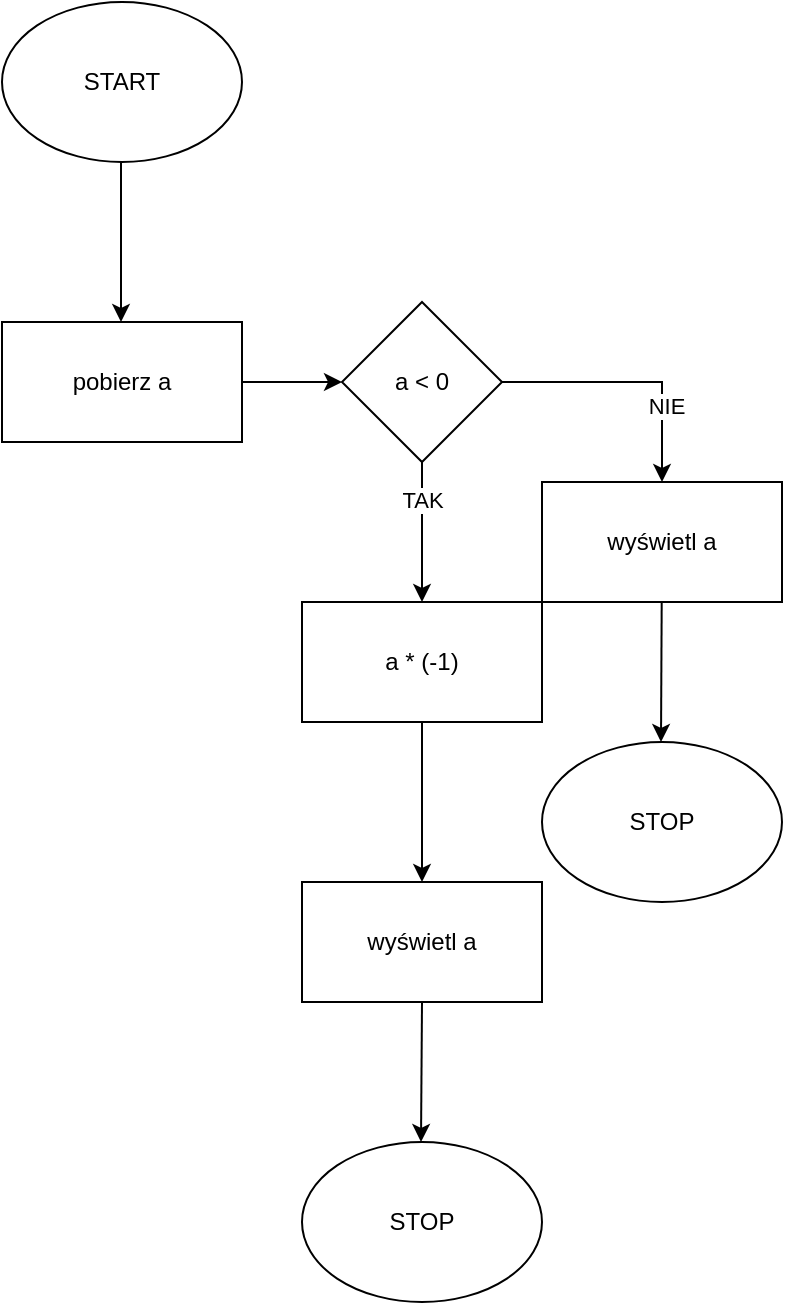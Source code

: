 <mxfile version="20.8.20" type="github">
  <diagram id="C5RBs43oDa-KdzZeNtuy" name="Page-1">
    <mxGraphModel dx="1434" dy="796" grid="1" gridSize="10" guides="1" tooltips="1" connect="1" arrows="1" fold="1" page="1" pageScale="1" pageWidth="827" pageHeight="1169" math="0" shadow="0">
      <root>
        <mxCell id="WIyWlLk6GJQsqaUBKTNV-0" />
        <mxCell id="WIyWlLk6GJQsqaUBKTNV-1" parent="WIyWlLk6GJQsqaUBKTNV-0" />
        <mxCell id="3GlnuWoBNKlr6sRjLUDD-0" value="START" style="ellipse;whiteSpace=wrap;html=1;" parent="WIyWlLk6GJQsqaUBKTNV-1" vertex="1">
          <mxGeometry x="330" y="70" width="120" height="80" as="geometry" />
        </mxCell>
        <mxCell id="3GlnuWoBNKlr6sRjLUDD-1" value="" style="endArrow=classic;html=1;rounded=0;" parent="WIyWlLk6GJQsqaUBKTNV-1" edge="1">
          <mxGeometry width="50" height="50" relative="1" as="geometry">
            <mxPoint x="389.5" y="150" as="sourcePoint" />
            <mxPoint x="389.5" y="230" as="targetPoint" />
          </mxGeometry>
        </mxCell>
        <mxCell id="3GlnuWoBNKlr6sRjLUDD-2" value="pobierz a" style="rounded=0;whiteSpace=wrap;html=1;" parent="WIyWlLk6GJQsqaUBKTNV-1" vertex="1">
          <mxGeometry x="330" y="230" width="120" height="60" as="geometry" />
        </mxCell>
        <mxCell id="3GlnuWoBNKlr6sRjLUDD-4" value="a * (-1)" style="rounded=0;whiteSpace=wrap;html=1;" parent="WIyWlLk6GJQsqaUBKTNV-1" vertex="1">
          <mxGeometry x="480" y="370" width="120" height="60" as="geometry" />
        </mxCell>
        <mxCell id="3GlnuWoBNKlr6sRjLUDD-6" value="STOP" style="ellipse;whiteSpace=wrap;html=1;" parent="WIyWlLk6GJQsqaUBKTNV-1" vertex="1">
          <mxGeometry x="480" y="640" width="120" height="80" as="geometry" />
        </mxCell>
        <mxCell id="KwaHg0Zg61QgZml1Os5a-0" value="a &amp;lt; 0" style="rhombus;whiteSpace=wrap;html=1;" vertex="1" parent="WIyWlLk6GJQsqaUBKTNV-1">
          <mxGeometry x="500" y="220" width="80" height="80" as="geometry" />
        </mxCell>
        <mxCell id="KwaHg0Zg61QgZml1Os5a-1" value="" style="endArrow=classic;html=1;rounded=0;entryX=0;entryY=0.5;entryDx=0;entryDy=0;" edge="1" parent="WIyWlLk6GJQsqaUBKTNV-1" target="KwaHg0Zg61QgZml1Os5a-0">
          <mxGeometry width="50" height="50" relative="1" as="geometry">
            <mxPoint x="450" y="260" as="sourcePoint" />
            <mxPoint x="500" y="210" as="targetPoint" />
          </mxGeometry>
        </mxCell>
        <mxCell id="KwaHg0Zg61QgZml1Os5a-2" value="" style="endArrow=classic;html=1;rounded=0;" edge="1" parent="WIyWlLk6GJQsqaUBKTNV-1">
          <mxGeometry width="50" height="50" relative="1" as="geometry">
            <mxPoint x="540" y="300" as="sourcePoint" />
            <mxPoint x="540" y="370" as="targetPoint" />
            <Array as="points" />
          </mxGeometry>
        </mxCell>
        <mxCell id="KwaHg0Zg61QgZml1Os5a-3" value="TAK" style="edgeLabel;html=1;align=center;verticalAlign=middle;resizable=0;points=[];" vertex="1" connectable="0" parent="KwaHg0Zg61QgZml1Os5a-2">
          <mxGeometry x="-0.457" relative="1" as="geometry">
            <mxPoint as="offset" />
          </mxGeometry>
        </mxCell>
        <mxCell id="KwaHg0Zg61QgZml1Os5a-4" value="" style="endArrow=classic;html=1;rounded=0;" edge="1" parent="WIyWlLk6GJQsqaUBKTNV-1">
          <mxGeometry width="50" height="50" relative="1" as="geometry">
            <mxPoint x="580" y="260" as="sourcePoint" />
            <mxPoint x="660" y="310" as="targetPoint" />
            <Array as="points">
              <mxPoint x="660" y="260" />
            </Array>
          </mxGeometry>
        </mxCell>
        <mxCell id="KwaHg0Zg61QgZml1Os5a-5" value="NIE" style="edgeLabel;html=1;align=center;verticalAlign=middle;resizable=0;points=[];" vertex="1" connectable="0" parent="KwaHg0Zg61QgZml1Os5a-4">
          <mxGeometry x="0.415" y="2" relative="1" as="geometry">
            <mxPoint as="offset" />
          </mxGeometry>
        </mxCell>
        <mxCell id="KwaHg0Zg61QgZml1Os5a-6" value="wyświetl a" style="rounded=0;whiteSpace=wrap;html=1;" vertex="1" parent="WIyWlLk6GJQsqaUBKTNV-1">
          <mxGeometry x="600" y="310" width="120" height="60" as="geometry" />
        </mxCell>
        <mxCell id="KwaHg0Zg61QgZml1Os5a-7" value="wyświetl a" style="rounded=0;whiteSpace=wrap;html=1;" vertex="1" parent="WIyWlLk6GJQsqaUBKTNV-1">
          <mxGeometry x="480" y="510" width="120" height="60" as="geometry" />
        </mxCell>
        <mxCell id="KwaHg0Zg61QgZml1Os5a-8" value="" style="endArrow=classic;html=1;rounded=0;" edge="1" parent="WIyWlLk6GJQsqaUBKTNV-1" target="KwaHg0Zg61QgZml1Os5a-7">
          <mxGeometry width="50" height="50" relative="1" as="geometry">
            <mxPoint x="540" y="430" as="sourcePoint" />
            <mxPoint x="590" y="380" as="targetPoint" />
          </mxGeometry>
        </mxCell>
        <mxCell id="KwaHg0Zg61QgZml1Os5a-9" value="" style="endArrow=classic;html=1;rounded=0;" edge="1" parent="WIyWlLk6GJQsqaUBKTNV-1">
          <mxGeometry width="50" height="50" relative="1" as="geometry">
            <mxPoint x="540" y="570" as="sourcePoint" />
            <mxPoint x="539.5" y="640" as="targetPoint" />
          </mxGeometry>
        </mxCell>
        <mxCell id="KwaHg0Zg61QgZml1Os5a-10" value="STOP" style="ellipse;whiteSpace=wrap;html=1;" vertex="1" parent="WIyWlLk6GJQsqaUBKTNV-1">
          <mxGeometry x="600" y="440" width="120" height="80" as="geometry" />
        </mxCell>
        <mxCell id="KwaHg0Zg61QgZml1Os5a-11" value="" style="endArrow=classic;html=1;rounded=0;" edge="1" parent="WIyWlLk6GJQsqaUBKTNV-1" source="KwaHg0Zg61QgZml1Os5a-6">
          <mxGeometry width="50" height="50" relative="1" as="geometry">
            <mxPoint x="660" y="370" as="sourcePoint" />
            <mxPoint x="659.5" y="440" as="targetPoint" />
          </mxGeometry>
        </mxCell>
      </root>
    </mxGraphModel>
  </diagram>
</mxfile>
